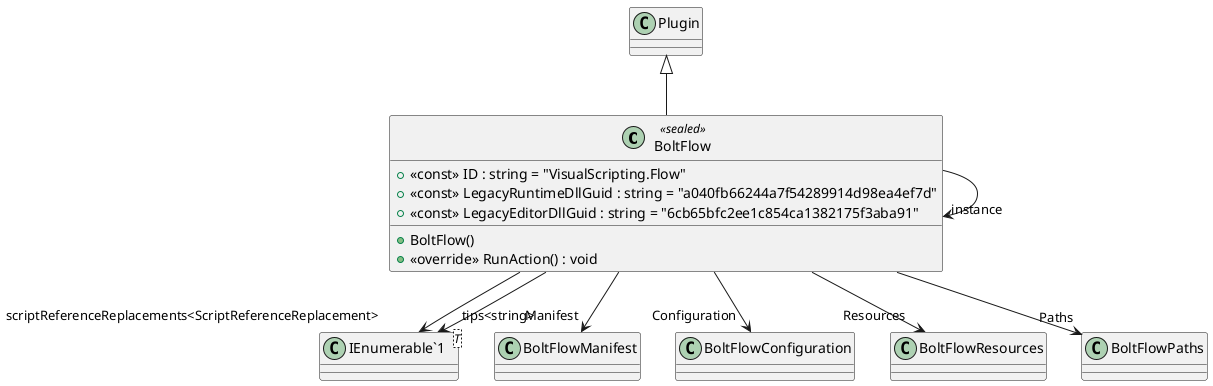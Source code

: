 @startuml
class BoltFlow <<sealed>> {
    + BoltFlow()
    + <<const>> ID : string = "VisualScripting.Flow"
    + <<const>> LegacyRuntimeDllGuid : string = "a040fb66244a7f54289914d98ea4ef7d"
    + <<const>> LegacyEditorDllGuid : string = "6cb65bfc2ee1c854ca1382175f3aba91"
    + <<override>> RunAction() : void
}
class "IEnumerable`1"<T> {
}
Plugin <|-- BoltFlow
BoltFlow --> "instance" BoltFlow
BoltFlow --> "Manifest" BoltFlowManifest
BoltFlow --> "Configuration" BoltFlowConfiguration
BoltFlow --> "Resources" BoltFlowResources
BoltFlow --> "Paths" BoltFlowPaths
BoltFlow --> "scriptReferenceReplacements<ScriptReferenceReplacement>" "IEnumerable`1"
BoltFlow --> "tips<string>" "IEnumerable`1"
@enduml
